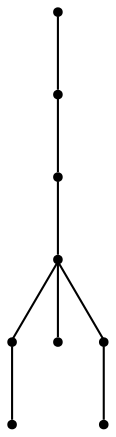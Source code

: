 graph {
  node [shape=point,comment="{\"directed\":false,\"doi\":\"10.1007/978-3-540-70904-6_11\",\"figure\":\"1 (4)\"}"]

  v0 [pos="649.1165879360465,434.39769038447616"]
  v1 [pos="649.2624636627907,352.62278804072616"]
  v2 [pos="565.5635628633721,351.6935277868199"]
  v3 [pos="565.5635628633721,434.5100967972366"]
  v4 [pos="565.4384811046511,519.760188349971"]
  v5 [pos="565.4426780523256,603.0726680049189"]
  v6 [pos="487.21564316860463,434.6436112015335"]
  v7 [pos="565.5593659156976,268.9227351435908"]
  v8 [pos="487.2698219476744,352.1851151077835"]

  v0 -- v1 [id="-1",pos="649.1165879360465,434.39769038447616 649.2624636627907,352.62278804072616 649.2624636627907,352.62278804072616 649.2624636627907,352.62278804072616"]
  v6 -- v8 [id="-2",pos="487.21564316860463,434.6436112015335 487.2698219476744,352.1851151077835 487.2698219476744,352.1851151077835 487.2698219476744,352.1851151077835"]
  v7 -- v2 [id="-3",pos="565.5593659156976,268.9227351435908 565.5635628633721,351.6935277868199 565.5635628633721,351.6935277868199 565.5635628633721,351.6935277868199"]
  v4 -- v6 [id="-4",pos="565.4384811046511,519.760188349971 487.21564316860463,434.6436112015335 487.21564316860463,434.6436112015335 487.21564316860463,434.6436112015335"]
  v4 -- v0 [id="-5",pos="565.4384811046511,519.760188349971 649.1165879360465,434.39769038447616 649.1165879360465,434.39769038447616 649.1165879360465,434.39769038447616"]
  v4 -- v5 [id="-6",pos="565.4384811046511,519.760188349971 565.4426780523256,603.0726680049189 565.4426780523256,603.0726680049189 565.4426780523256,603.0726680049189"]
  v3 -- v4 [id="-7",pos="565.5635628633721,434.5100967972366 565.4384811046511,519.760188349971 565.4384811046511,519.760188349971 565.4384811046511,519.760188349971"]
  v2 -- v3 [id="-8",pos="565.5635628633721,351.6935277868199 565.5635628633721,434.5100967972366 565.5635628633721,434.5100967972366 565.5635628633721,434.5100967972366"]
}